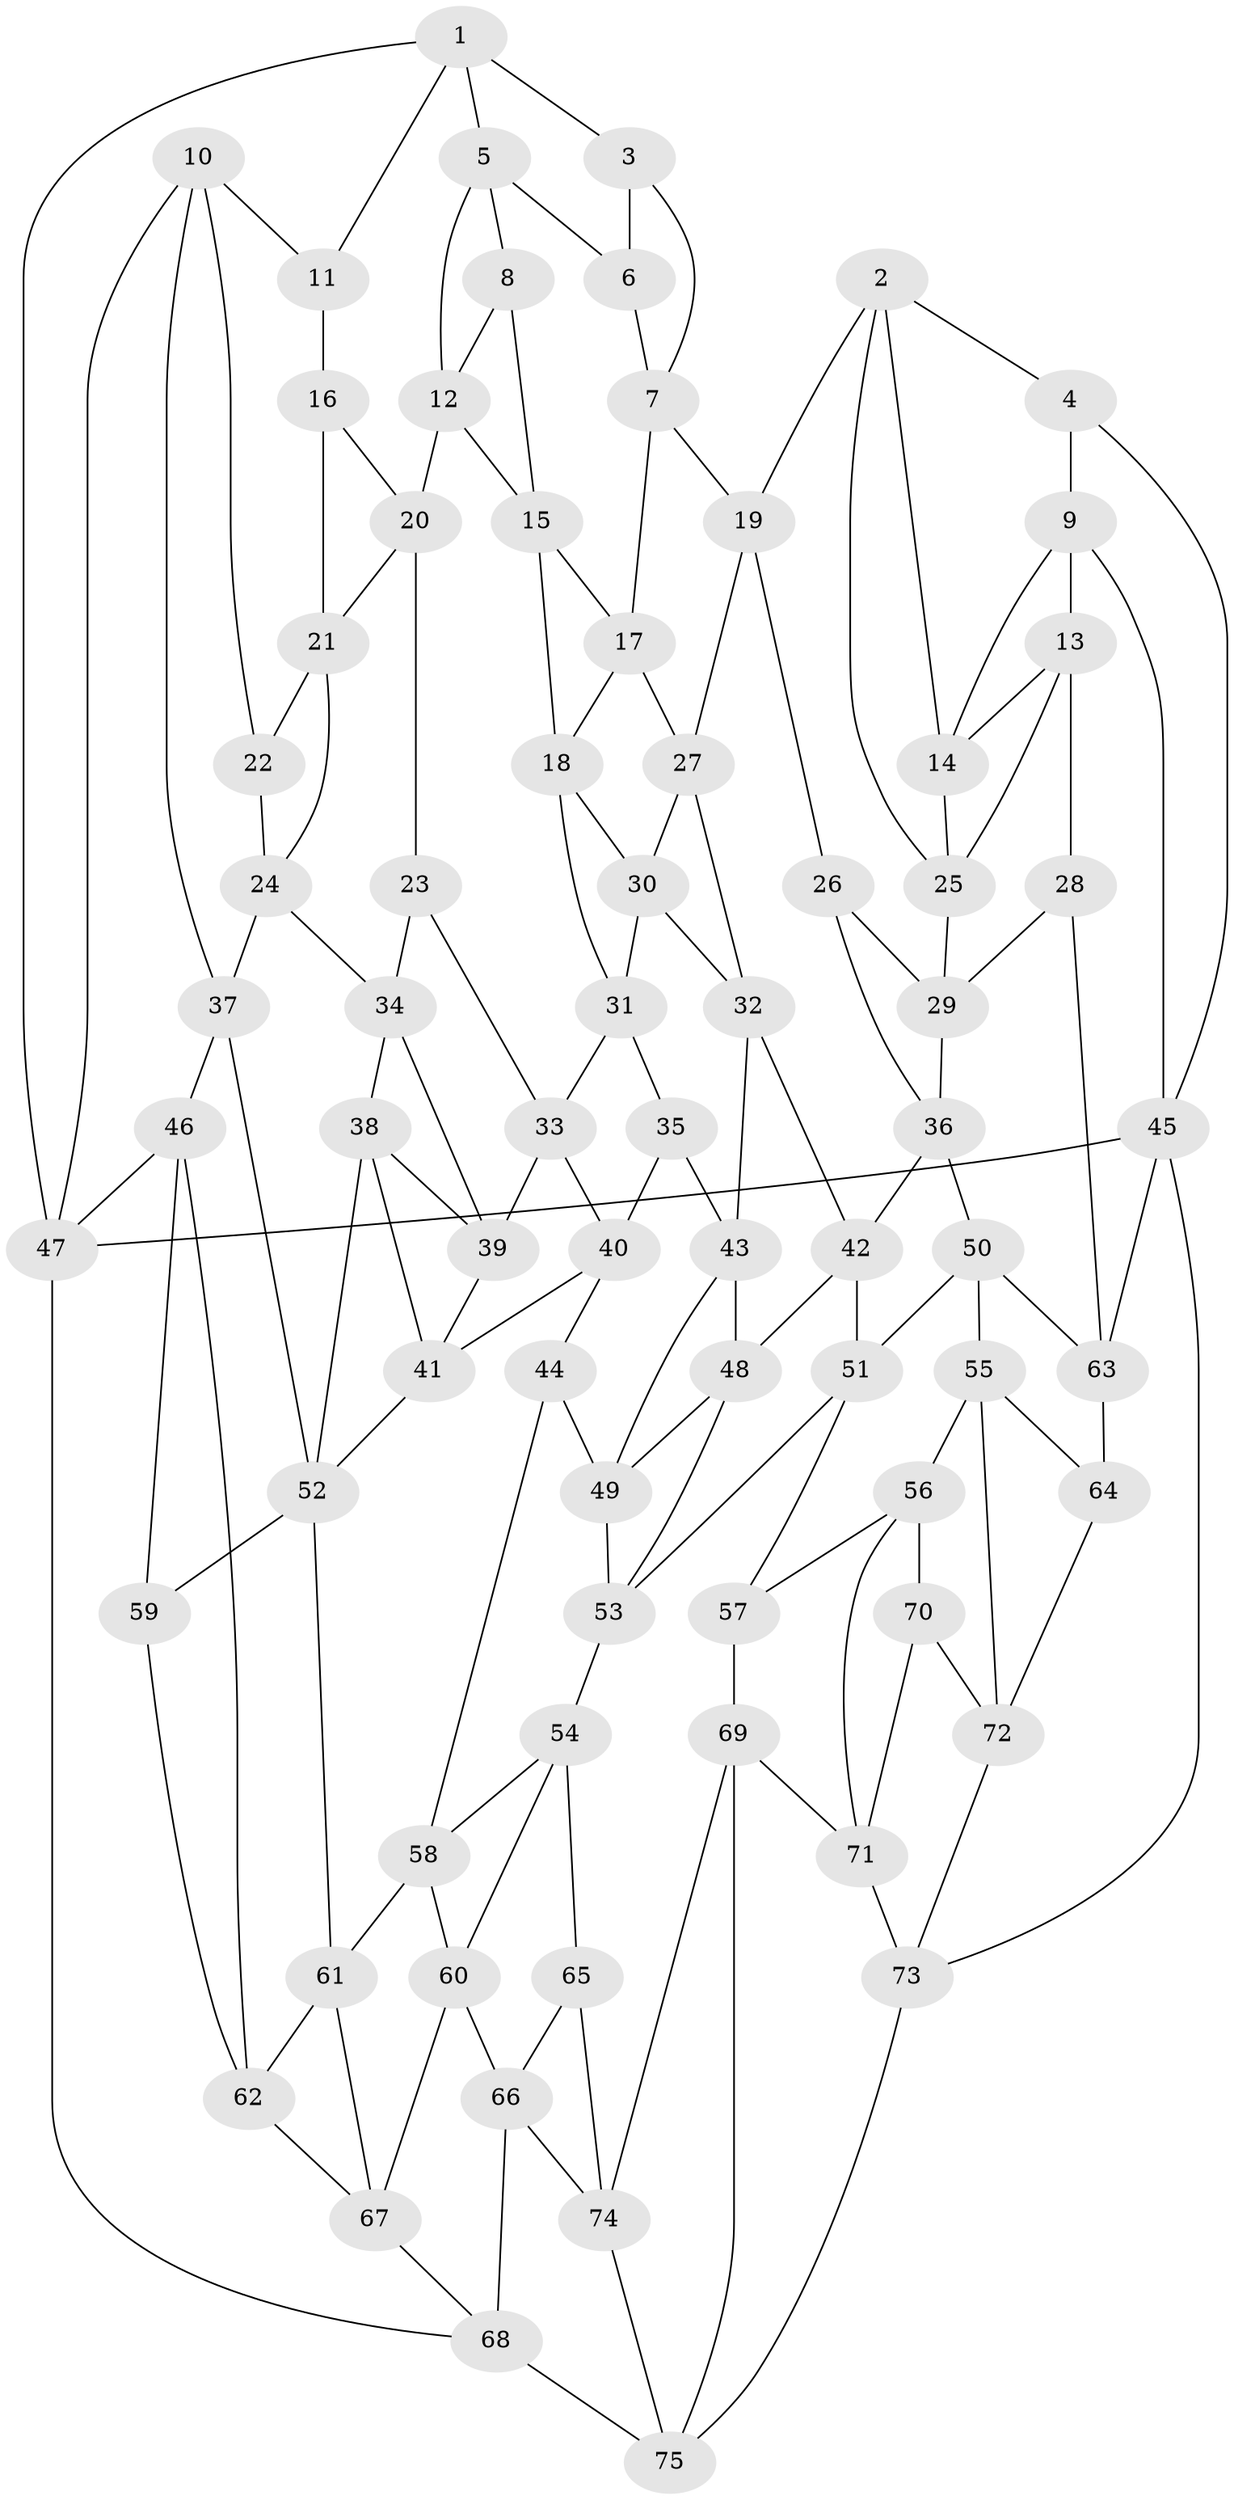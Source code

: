 // original degree distribution, {3: 0.013333333333333334, 4: 0.24, 6: 0.22666666666666666, 5: 0.52}
// Generated by graph-tools (version 1.1) at 2025/51/03/09/25 03:51:00]
// undirected, 75 vertices, 143 edges
graph export_dot {
graph [start="1"]
  node [color=gray90,style=filled];
  1;
  2;
  3;
  4;
  5;
  6;
  7;
  8;
  9;
  10;
  11;
  12;
  13;
  14;
  15;
  16;
  17;
  18;
  19;
  20;
  21;
  22;
  23;
  24;
  25;
  26;
  27;
  28;
  29;
  30;
  31;
  32;
  33;
  34;
  35;
  36;
  37;
  38;
  39;
  40;
  41;
  42;
  43;
  44;
  45;
  46;
  47;
  48;
  49;
  50;
  51;
  52;
  53;
  54;
  55;
  56;
  57;
  58;
  59;
  60;
  61;
  62;
  63;
  64;
  65;
  66;
  67;
  68;
  69;
  70;
  71;
  72;
  73;
  74;
  75;
  1 -- 3 [weight=1.0];
  1 -- 5 [weight=1.0];
  1 -- 11 [weight=1.0];
  1 -- 47 [weight=1.0];
  2 -- 4 [weight=1.0];
  2 -- 14 [weight=1.0];
  2 -- 19 [weight=1.0];
  2 -- 25 [weight=1.0];
  3 -- 6 [weight=1.0];
  3 -- 7 [weight=1.0];
  4 -- 9 [weight=1.0];
  4 -- 45 [weight=1.0];
  5 -- 6 [weight=1.0];
  5 -- 8 [weight=1.0];
  5 -- 12 [weight=1.0];
  6 -- 7 [weight=1.0];
  7 -- 17 [weight=1.0];
  7 -- 19 [weight=1.0];
  8 -- 12 [weight=1.0];
  8 -- 15 [weight=1.0];
  9 -- 13 [weight=1.0];
  9 -- 14 [weight=1.0];
  9 -- 45 [weight=1.0];
  10 -- 11 [weight=1.0];
  10 -- 22 [weight=1.0];
  10 -- 37 [weight=1.0];
  10 -- 47 [weight=1.0];
  11 -- 16 [weight=2.0];
  12 -- 15 [weight=1.0];
  12 -- 20 [weight=1.0];
  13 -- 14 [weight=1.0];
  13 -- 25 [weight=1.0];
  13 -- 28 [weight=1.0];
  14 -- 25 [weight=1.0];
  15 -- 17 [weight=1.0];
  15 -- 18 [weight=1.0];
  16 -- 20 [weight=1.0];
  16 -- 21 [weight=1.0];
  17 -- 18 [weight=1.0];
  17 -- 27 [weight=1.0];
  18 -- 30 [weight=1.0];
  18 -- 31 [weight=1.0];
  19 -- 26 [weight=1.0];
  19 -- 27 [weight=1.0];
  20 -- 21 [weight=1.0];
  20 -- 23 [weight=1.0];
  21 -- 22 [weight=1.0];
  21 -- 24 [weight=1.0];
  22 -- 24 [weight=1.0];
  23 -- 33 [weight=1.0];
  23 -- 34 [weight=1.0];
  24 -- 34 [weight=1.0];
  24 -- 37 [weight=1.0];
  25 -- 29 [weight=1.0];
  26 -- 29 [weight=1.0];
  26 -- 36 [weight=1.0];
  27 -- 30 [weight=1.0];
  27 -- 32 [weight=1.0];
  28 -- 29 [weight=1.0];
  28 -- 63 [weight=1.0];
  29 -- 36 [weight=1.0];
  30 -- 31 [weight=1.0];
  30 -- 32 [weight=1.0];
  31 -- 33 [weight=1.0];
  31 -- 35 [weight=1.0];
  32 -- 42 [weight=1.0];
  32 -- 43 [weight=1.0];
  33 -- 39 [weight=1.0];
  33 -- 40 [weight=1.0];
  34 -- 38 [weight=1.0];
  34 -- 39 [weight=1.0];
  35 -- 40 [weight=1.0];
  35 -- 43 [weight=1.0];
  36 -- 42 [weight=1.0];
  36 -- 50 [weight=1.0];
  37 -- 46 [weight=1.0];
  37 -- 52 [weight=1.0];
  38 -- 39 [weight=1.0];
  38 -- 41 [weight=1.0];
  38 -- 52 [weight=1.0];
  39 -- 41 [weight=1.0];
  40 -- 41 [weight=1.0];
  40 -- 44 [weight=1.0];
  41 -- 52 [weight=1.0];
  42 -- 48 [weight=1.0];
  42 -- 51 [weight=1.0];
  43 -- 48 [weight=1.0];
  43 -- 49 [weight=1.0];
  44 -- 49 [weight=1.0];
  44 -- 58 [weight=1.0];
  45 -- 47 [weight=2.0];
  45 -- 63 [weight=1.0];
  45 -- 73 [weight=1.0];
  46 -- 47 [weight=1.0];
  46 -- 59 [weight=1.0];
  46 -- 62 [weight=1.0];
  47 -- 68 [weight=1.0];
  48 -- 49 [weight=1.0];
  48 -- 53 [weight=1.0];
  49 -- 53 [weight=1.0];
  50 -- 51 [weight=1.0];
  50 -- 55 [weight=1.0];
  50 -- 63 [weight=1.0];
  51 -- 53 [weight=1.0];
  51 -- 57 [weight=1.0];
  52 -- 59 [weight=2.0];
  52 -- 61 [weight=1.0];
  53 -- 54 [weight=1.0];
  54 -- 58 [weight=1.0];
  54 -- 60 [weight=1.0];
  54 -- 65 [weight=1.0];
  55 -- 56 [weight=1.0];
  55 -- 64 [weight=1.0];
  55 -- 72 [weight=1.0];
  56 -- 57 [weight=1.0];
  56 -- 70 [weight=1.0];
  56 -- 71 [weight=1.0];
  57 -- 69 [weight=1.0];
  58 -- 60 [weight=1.0];
  58 -- 61 [weight=1.0];
  59 -- 62 [weight=1.0];
  60 -- 66 [weight=1.0];
  60 -- 67 [weight=1.0];
  61 -- 62 [weight=1.0];
  61 -- 67 [weight=1.0];
  62 -- 67 [weight=1.0];
  63 -- 64 [weight=1.0];
  64 -- 72 [weight=1.0];
  65 -- 66 [weight=1.0];
  65 -- 74 [weight=1.0];
  66 -- 68 [weight=1.0];
  66 -- 74 [weight=1.0];
  67 -- 68 [weight=1.0];
  68 -- 75 [weight=1.0];
  69 -- 71 [weight=1.0];
  69 -- 74 [weight=1.0];
  69 -- 75 [weight=1.0];
  70 -- 71 [weight=1.0];
  70 -- 72 [weight=1.0];
  71 -- 73 [weight=1.0];
  72 -- 73 [weight=1.0];
  73 -- 75 [weight=1.0];
  74 -- 75 [weight=1.0];
}

